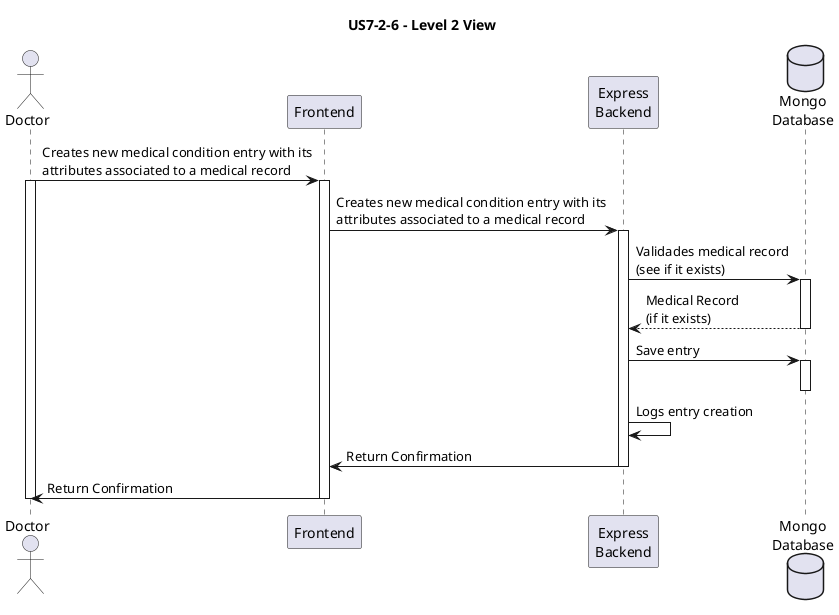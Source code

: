 @startuml

title US7-2-6 - Level 2 View

actor Doctor as U
participant "Frontend" as web
participant "Express\nBackend" as api
database "Mongo\nDatabase" as db

U -> web : Creates new medical condition entry with its\nattributes associated to a medical record
activate U
activate web
web -> api : Creates new medical condition entry with its\nattributes associated to a medical record
activate api

api -> db : Validades medical record\n(see if it exists)
activate db
db --> api : Medical Record\n(if it exists)
deactivate db
api -> db : Save entry
activate db
deactivate db
api -> api : Logs entry creation
api -> web : Return Confirmation
deactivate api
web -> U : Return Confirmation
deactivate web
deactivate U


@enduml